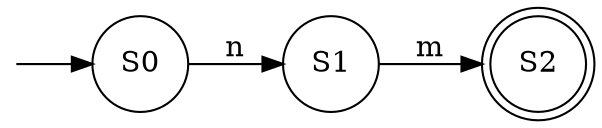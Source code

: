 digraph finite_state_machine {
    rankdir=LR;
    size="8,5"
    node [shape = point, color=white, fontcolor=white]; start;
    node [shape = doublecircle, color=black, fontcolor=black]; S2;
    node [shape = circle];
    start -> S0;
    S0 -> S1 [ label = "n" ];
    S1 -> S2 [ label = "m" ];
}
